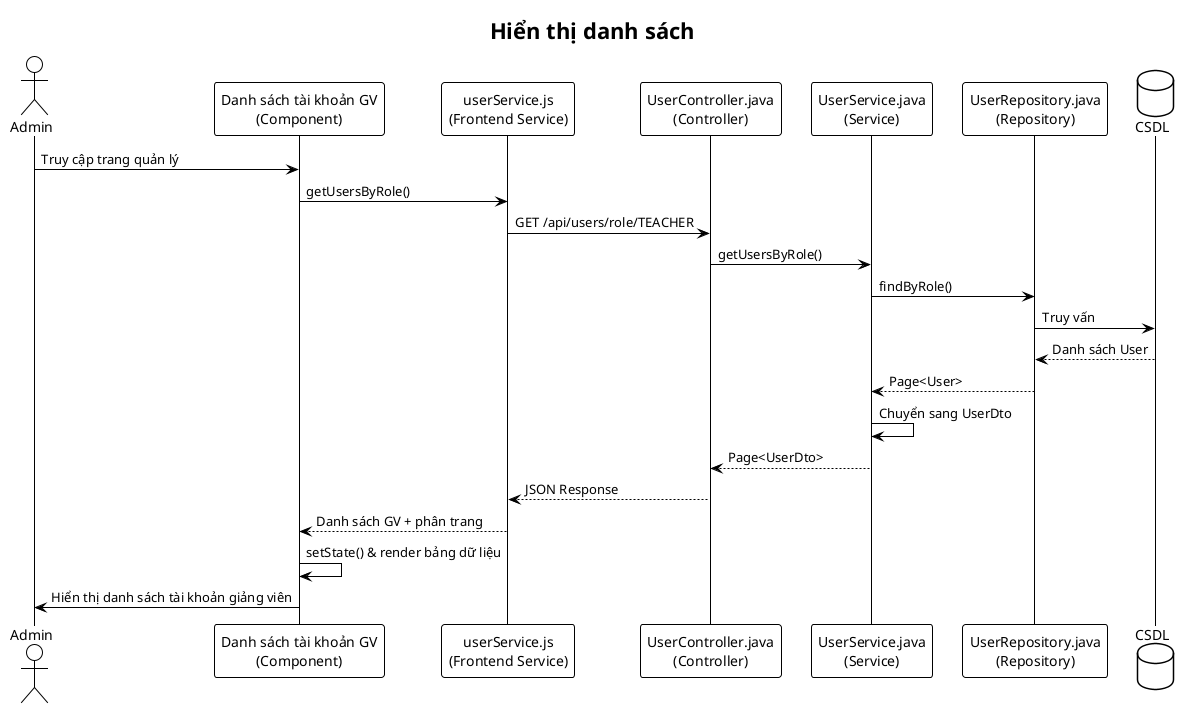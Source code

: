 @startuml
!theme plain
title Hiển thị danh sách

actor "Admin" as User

participant "Danh sách tài khoản GV\n(Component)" as Component
participant "userService.js\n(Frontend Service)" as FrontendService
participant "UserController.java\n(Controller)" as Controller
participant "UserService.java\n(Service)" as Service
participant "UserRepository.java\n(Repository)" as Repository
database "CSDL" as DB

User -> Component: Truy cập trang quản lý
Component -> FrontendService: getUsersByRole()

FrontendService -> Controller: GET /api/users/role/TEACHER
Controller -> Service: getUsersByRole()
Service -> Repository: findByRole()
Repository -> DB: Truy vấn
DB --> Repository: Danh sách User
Repository --> Service: Page<User>
Service -> Service: Chuyển sang UserDto
Service --> Controller: Page<UserDto>
Controller --> FrontendService: JSON Response
FrontendService --> Component: Danh sách GV + phân trang

Component -> Component: setState() & render bảng dữ liệu
Component -> User: Hiển thị danh sách tài khoản giảng viên

@enduml
